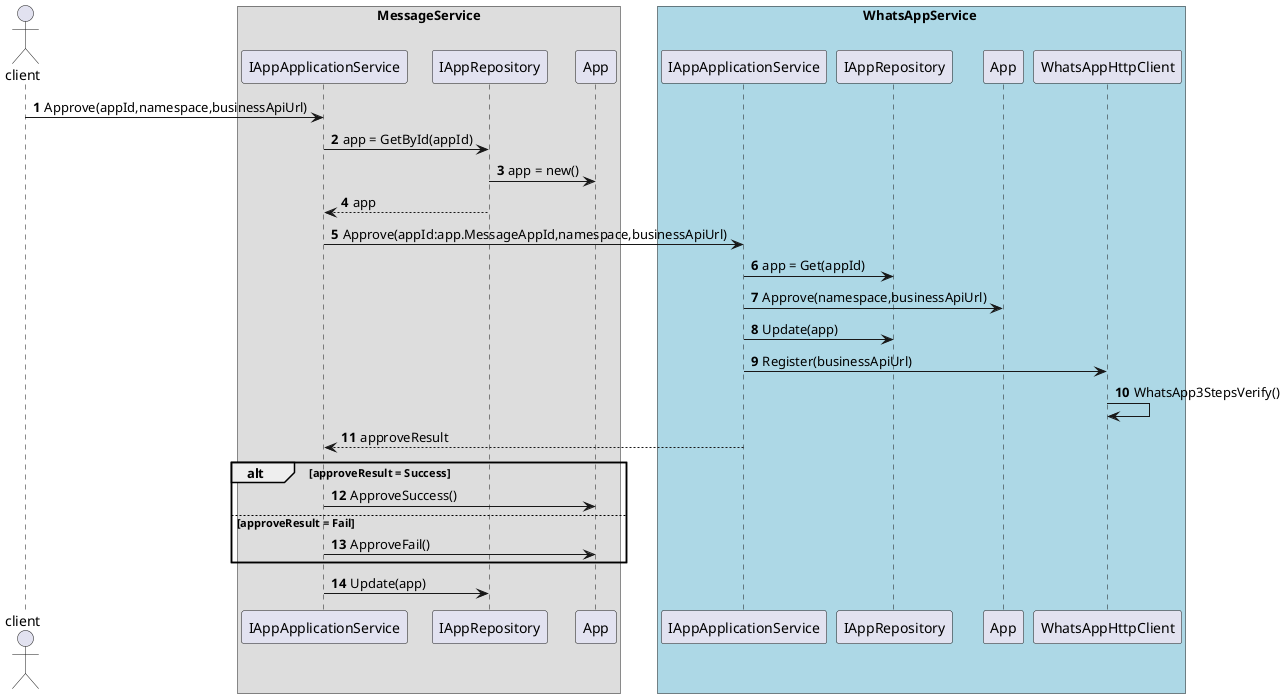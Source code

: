 @startuml
autonumber

actor  client

box MessageService
participant "IAppApplicationService" as ms_AppAppService
participant "IAppRepository" as ms_AppRepository
participant "App" as ms_App

end box

box WhatsAppService #LightBlue

participant "IAppApplicationService" as ws_AppAppService
participant "IAppRepository" as ws_AppRepository
participant "App" as ws_App
participant "WhatsAppHttpClient" as ws_whatsAppClient
end box
client -> ms_AppAppService:Approve(appId,namespace,businessApiUrl)
ms_AppAppService -> ms_AppRepository:app = GetById(appId)
ms_AppRepository -> ms_App:app = new()
ms_AppRepository --> ms_AppAppService:app
ms_AppAppService -> ws_AppAppService:Approve(appId:app.MessageAppId,namespace,businessApiUrl)

ws_AppAppService -> ws_AppRepository:app = Get(appId)
ws_AppAppService -> ws_App:Approve(namespace,businessApiUrl)
ws_AppAppService -> ws_AppRepository:Update(app)
ws_AppAppService -> ws_whatsAppClient:Register(businessApiUrl)
ws_whatsAppClient -> ws_whatsAppClient:WhatsApp3StepsVerify()
                                       


ws_AppAppService --> ms_AppAppService:approveResult

alt approveResult = Success
ms_AppAppService -> ms_App:ApproveSuccess()

else approveResult = Fail
ms_AppAppService -> ms_App:ApproveFail()
end

ms_AppAppService -> ms_AppRepository:Update(app)

@enduml